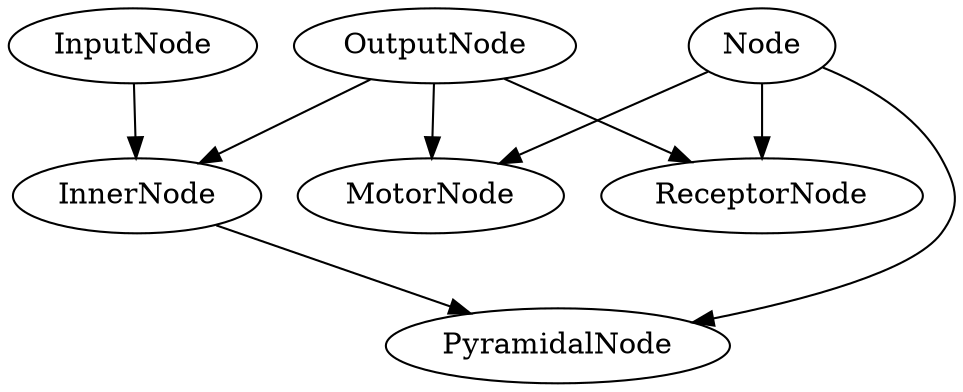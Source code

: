 digraph
  {
  "InputNode"  -> "InnerNode"
  "OutputNode" -> "InnerNode"
  "Node"       -> "MotorNode"
  "OutputNode" -> "MotorNode"
  "Node"       -> "ReceptorNode"
  "OutputNode" -> "ReceptorNode"
  "Node"       -> "PyramidalNode"
  "InnerNode"  -> "PyramidalNode"
  }
